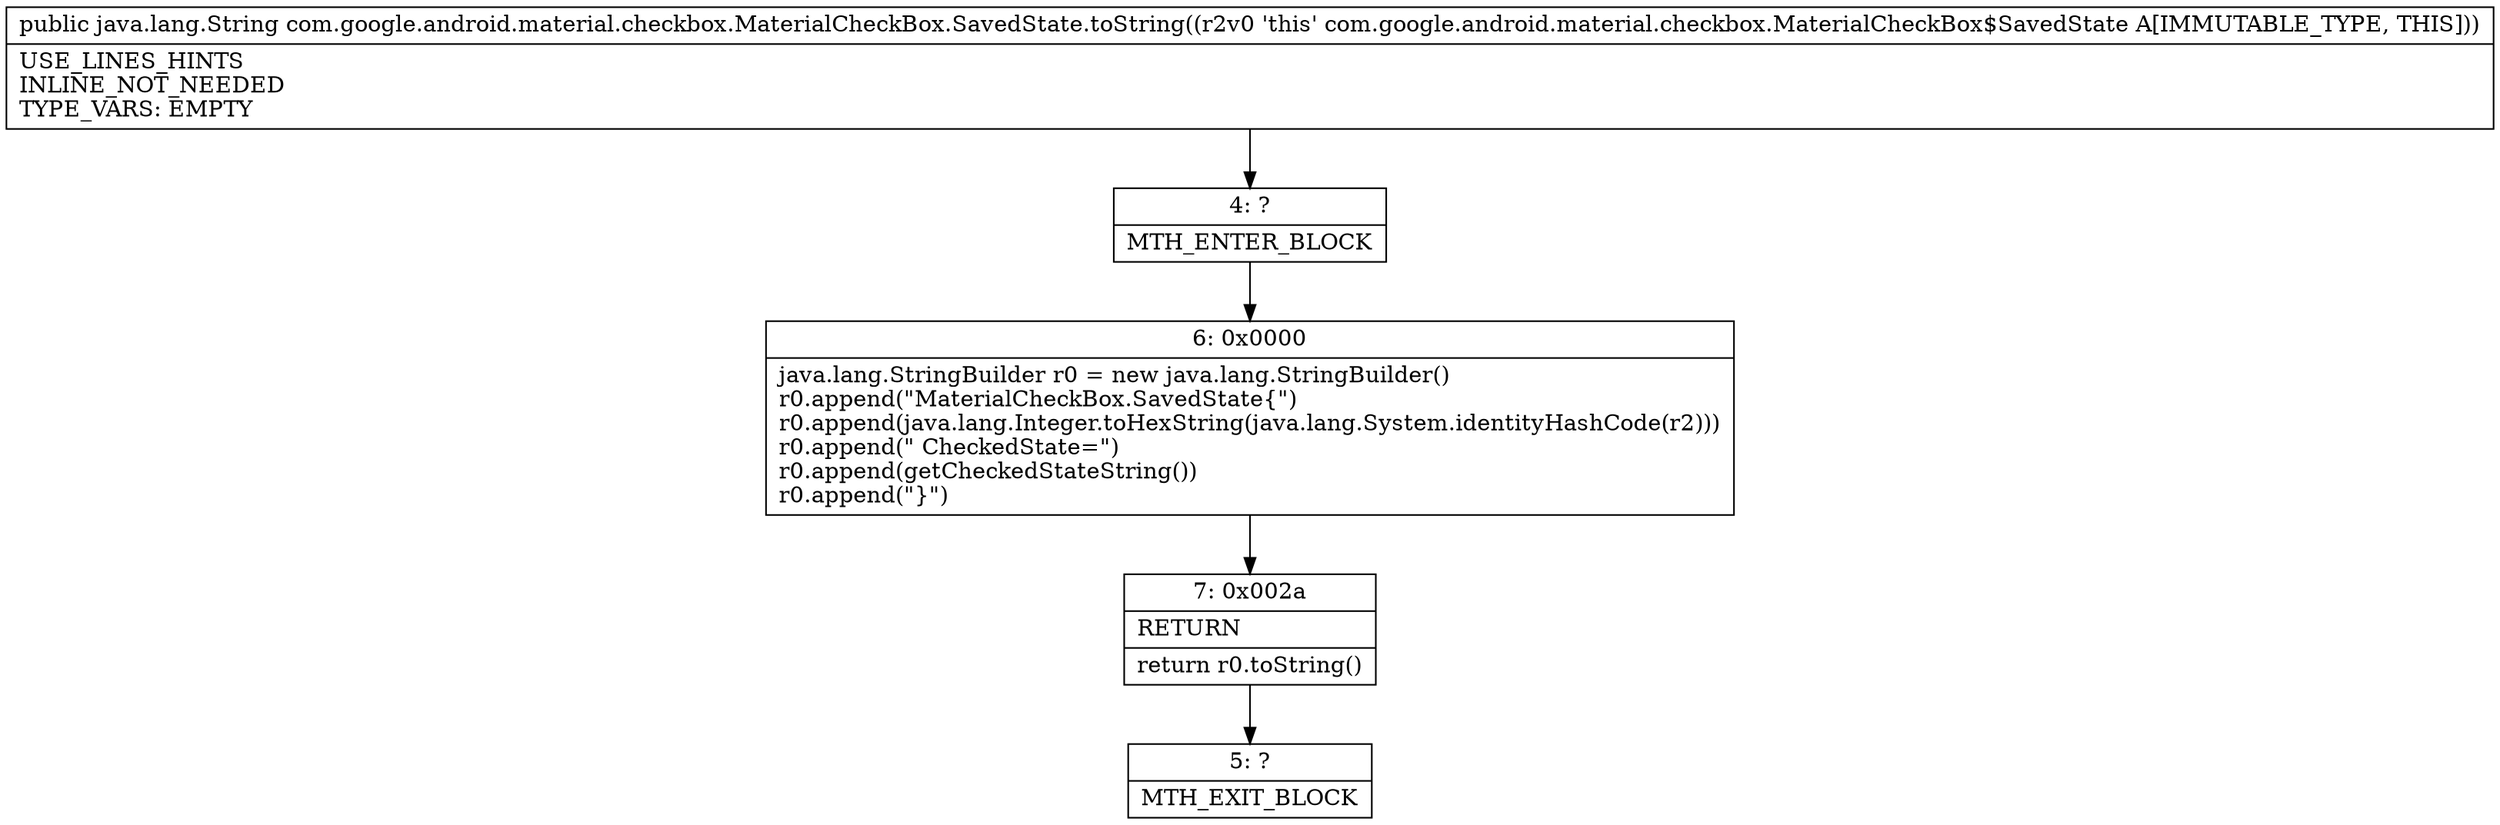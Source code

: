 digraph "CFG forcom.google.android.material.checkbox.MaterialCheckBox.SavedState.toString()Ljava\/lang\/String;" {
Node_4 [shape=record,label="{4\:\ ?|MTH_ENTER_BLOCK\l}"];
Node_6 [shape=record,label="{6\:\ 0x0000|java.lang.StringBuilder r0 = new java.lang.StringBuilder()\lr0.append(\"MaterialCheckBox.SavedState\{\")\lr0.append(java.lang.Integer.toHexString(java.lang.System.identityHashCode(r2)))\lr0.append(\" CheckedState=\")\lr0.append(getCheckedStateString())\lr0.append(\"\}\")\l}"];
Node_7 [shape=record,label="{7\:\ 0x002a|RETURN\l|return r0.toString()\l}"];
Node_5 [shape=record,label="{5\:\ ?|MTH_EXIT_BLOCK\l}"];
MethodNode[shape=record,label="{public java.lang.String com.google.android.material.checkbox.MaterialCheckBox.SavedState.toString((r2v0 'this' com.google.android.material.checkbox.MaterialCheckBox$SavedState A[IMMUTABLE_TYPE, THIS]))  | USE_LINES_HINTS\lINLINE_NOT_NEEDED\lTYPE_VARS: EMPTY\l}"];
MethodNode -> Node_4;Node_4 -> Node_6;
Node_6 -> Node_7;
Node_7 -> Node_5;
}

